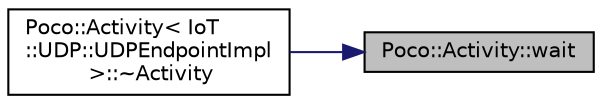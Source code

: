 digraph "Poco::Activity::wait"
{
 // LATEX_PDF_SIZE
  edge [fontname="Helvetica",fontsize="10",labelfontname="Helvetica",labelfontsize="10"];
  node [fontname="Helvetica",fontsize="10",shape=record];
  rankdir="RL";
  Node1 [label="Poco::Activity::wait",height=0.2,width=0.4,color="black", fillcolor="grey75", style="filled", fontcolor="black",tooltip="Waits for the activity to complete."];
  Node1 -> Node2 [dir="back",color="midnightblue",fontsize="10",style="solid",fontname="Helvetica"];
  Node2 [label="Poco::Activity\< IoT\l::UDP::UDPEndpointImpl\l \>::~Activity",height=0.2,width=0.4,color="black", fillcolor="white", style="filled",URL="$classPoco_1_1Activity.html#a66f87c86e36890160a17d6141427d416",tooltip="Stops and destroys the activity."];
}
